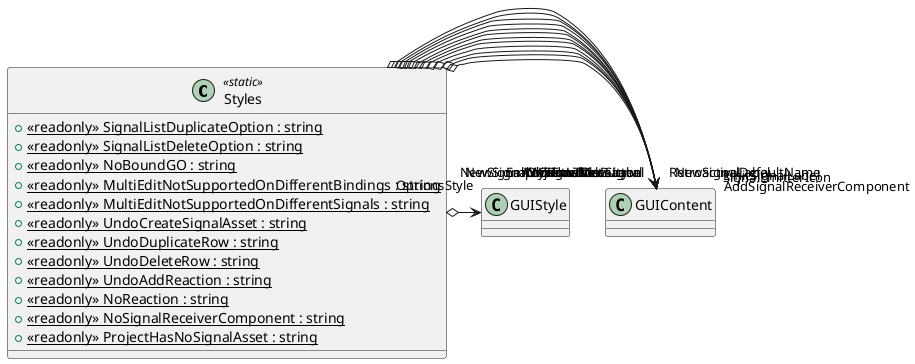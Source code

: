 @startuml
class Styles <<static>> {
    + {static} <<readonly>> SignalListDuplicateOption : string
    + {static} <<readonly>> SignalListDeleteOption : string
    + {static} <<readonly>> NoBoundGO : string
    + {static} <<readonly>> MultiEditNotSupportedOnDifferentBindings : string
    + {static} <<readonly>> MultiEditNotSupportedOnDifferentSignals : string
    + {static} <<readonly>> UndoCreateSignalAsset : string
    + {static} <<readonly>> UndoDuplicateRow : string
    + {static} <<readonly>> UndoDeleteRow : string
    + {static} <<readonly>> UndoAddReaction : string
    + {static} <<readonly>> NoReaction : string
    + {static} <<readonly>> NoSignalReceiverComponent : string
    + {static} <<readonly>> ProjectHasNoSignalAsset : string
}
Styles o-> "RetroactiveLabel" GUIContent
Styles o-> "EmitOnceLabel" GUIContent
Styles o-> "EmitSignalLabel" GUIContent
Styles o-> "ObjectLabel" GUIContent
Styles o-> "CreateNewSignal" GUIContent
Styles o-> "AddSignalReceiverComponent" GUIContent
Styles o-> "EmptySignalList" GUIContent
Styles o-> "AddReactionButton" GUIContent
Styles o-> "NewSignalWindowTitle" GUIContent
Styles o-> "NewSignalDefaultName" GUIContent
Styles o-> "NewSignalWindowMessage" GUIContent
Styles o-> "OptionsStyle" GUIStyle
Styles o-> "SignalEmitterIcon" GUIContent
@enduml
